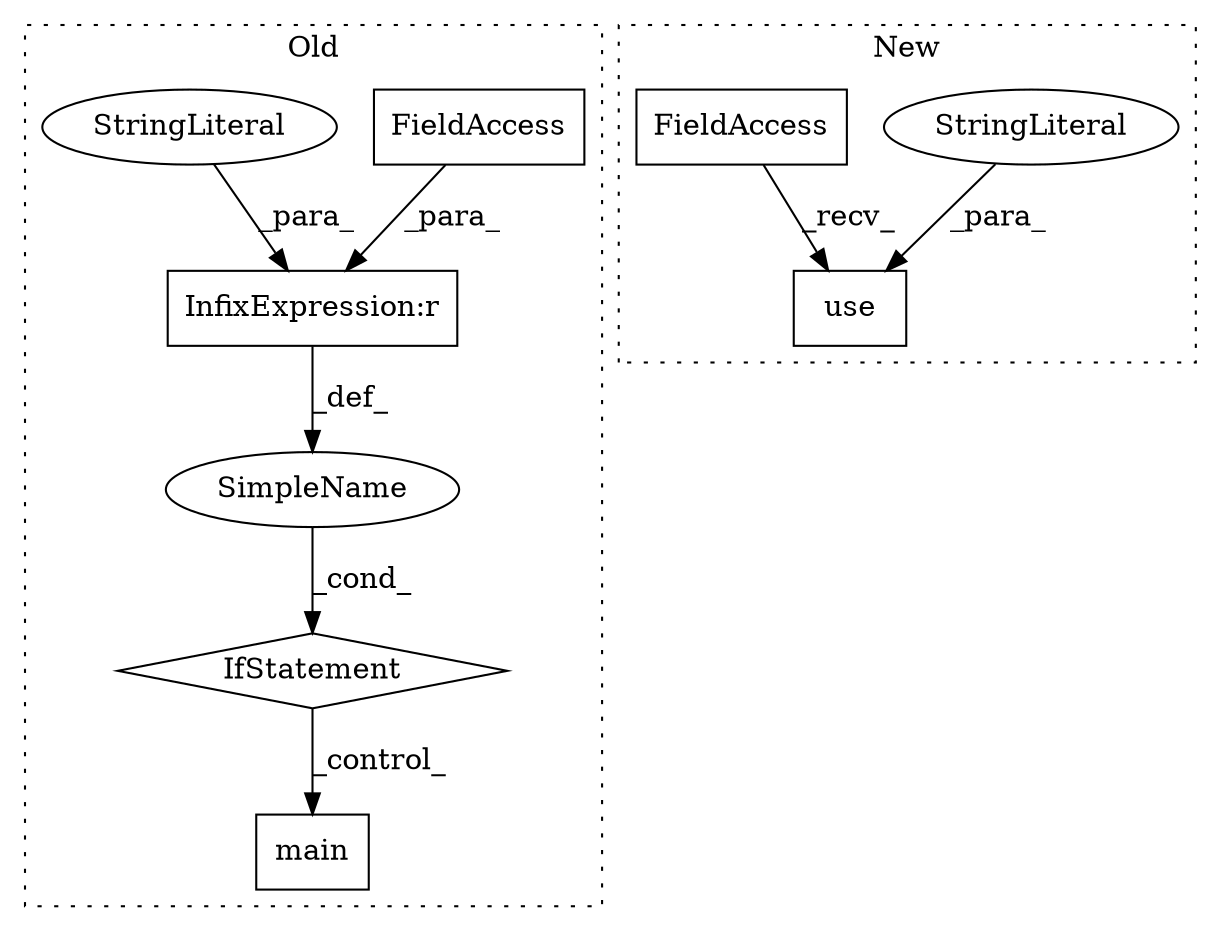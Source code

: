 digraph G {
subgraph cluster0 {
1 [label="main" a="32" s="2355" l="6" shape="box"];
4 [label="InfixExpression:r" a="27" s="2331" l="4" shape="box"];
5 [label="FieldAccess" a="22" s="2323" l="8" shape="box"];
6 [label="SimpleName" a="42" s="" l="" shape="ellipse"];
7 [label="IfStatement" a="25" s="2319,2345" l="4,2" shape="diamond"];
8 [label="StringLiteral" a="45" s="2335" l="10" shape="ellipse"];
label = "Old";
style="dotted";
}
subgraph cluster1 {
2 [label="use" a="32" s="183,192" l="4,1" shape="box"];
3 [label="StringLiteral" a="45" s="187" l="5" shape="ellipse"];
9 [label="FieldAccess" a="22" s="172" l="10" shape="box"];
label = "New";
style="dotted";
}
3 -> 2 [label="_para_"];
4 -> 6 [label="_def_"];
5 -> 4 [label="_para_"];
6 -> 7 [label="_cond_"];
7 -> 1 [label="_control_"];
8 -> 4 [label="_para_"];
9 -> 2 [label="_recv_"];
}